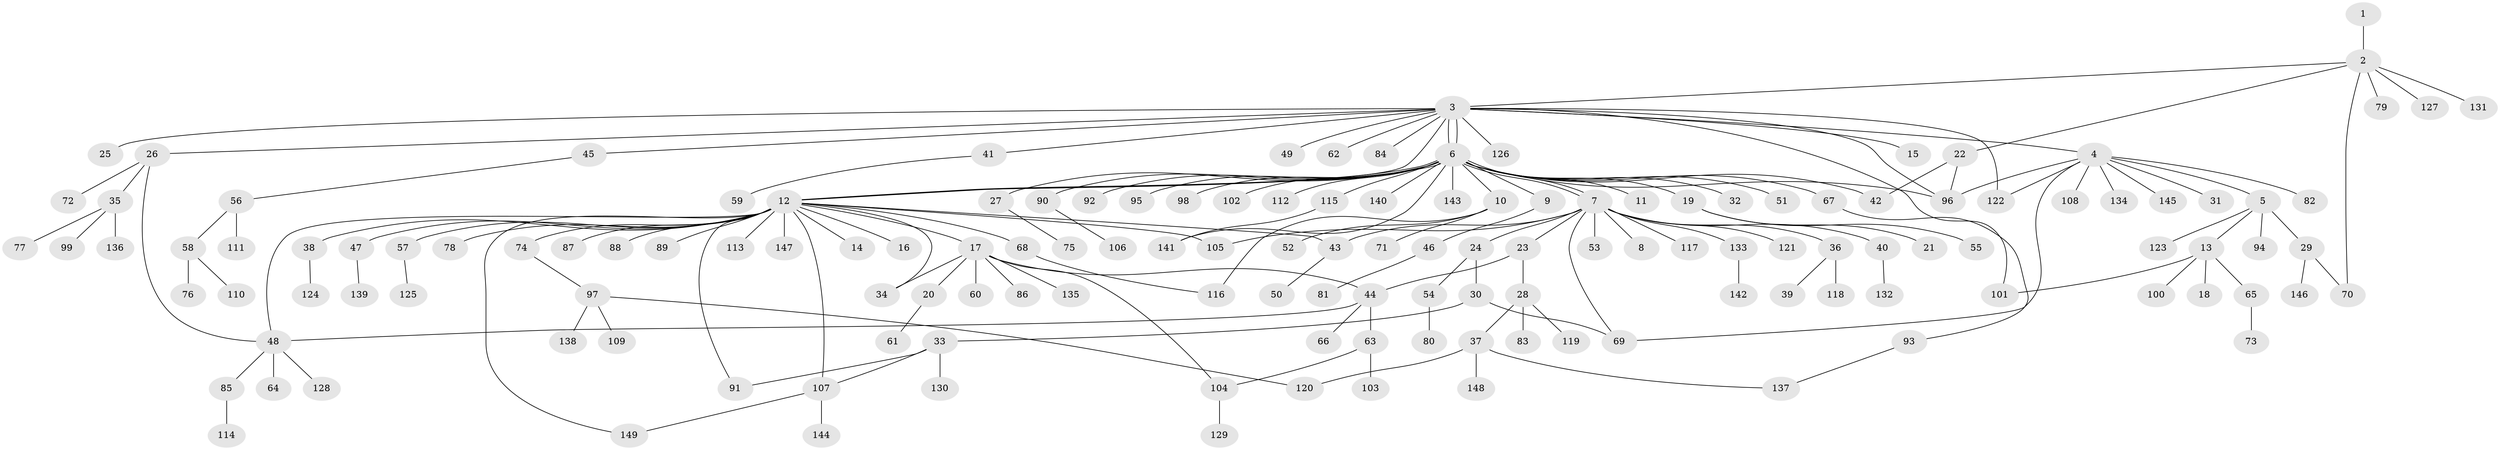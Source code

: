 // Generated by graph-tools (version 1.1) at 2025/25/03/09/25 03:25:53]
// undirected, 149 vertices, 175 edges
graph export_dot {
graph [start="1"]
  node [color=gray90,style=filled];
  1;
  2;
  3;
  4;
  5;
  6;
  7;
  8;
  9;
  10;
  11;
  12;
  13;
  14;
  15;
  16;
  17;
  18;
  19;
  20;
  21;
  22;
  23;
  24;
  25;
  26;
  27;
  28;
  29;
  30;
  31;
  32;
  33;
  34;
  35;
  36;
  37;
  38;
  39;
  40;
  41;
  42;
  43;
  44;
  45;
  46;
  47;
  48;
  49;
  50;
  51;
  52;
  53;
  54;
  55;
  56;
  57;
  58;
  59;
  60;
  61;
  62;
  63;
  64;
  65;
  66;
  67;
  68;
  69;
  70;
  71;
  72;
  73;
  74;
  75;
  76;
  77;
  78;
  79;
  80;
  81;
  82;
  83;
  84;
  85;
  86;
  87;
  88;
  89;
  90;
  91;
  92;
  93;
  94;
  95;
  96;
  97;
  98;
  99;
  100;
  101;
  102;
  103;
  104;
  105;
  106;
  107;
  108;
  109;
  110;
  111;
  112;
  113;
  114;
  115;
  116;
  117;
  118;
  119;
  120;
  121;
  122;
  123;
  124;
  125;
  126;
  127;
  128;
  129;
  130;
  131;
  132;
  133;
  134;
  135;
  136;
  137;
  138;
  139;
  140;
  141;
  142;
  143;
  144;
  145;
  146;
  147;
  148;
  149;
  1 -- 2;
  2 -- 3;
  2 -- 22;
  2 -- 70;
  2 -- 79;
  2 -- 127;
  2 -- 131;
  3 -- 4;
  3 -- 6;
  3 -- 6;
  3 -- 12;
  3 -- 15;
  3 -- 25;
  3 -- 26;
  3 -- 41;
  3 -- 45;
  3 -- 49;
  3 -- 62;
  3 -- 84;
  3 -- 96;
  3 -- 101;
  3 -- 122;
  3 -- 126;
  4 -- 5;
  4 -- 31;
  4 -- 69;
  4 -- 82;
  4 -- 96;
  4 -- 108;
  4 -- 122;
  4 -- 134;
  4 -- 145;
  5 -- 13;
  5 -- 29;
  5 -- 94;
  5 -- 123;
  6 -- 7;
  6 -- 7;
  6 -- 9;
  6 -- 10;
  6 -- 11;
  6 -- 12;
  6 -- 12;
  6 -- 19;
  6 -- 27;
  6 -- 32;
  6 -- 42;
  6 -- 51;
  6 -- 67;
  6 -- 90;
  6 -- 92;
  6 -- 95;
  6 -- 96;
  6 -- 98;
  6 -- 102;
  6 -- 112;
  6 -- 115;
  6 -- 140;
  6 -- 141;
  6 -- 143;
  7 -- 8;
  7 -- 23;
  7 -- 24;
  7 -- 36;
  7 -- 40;
  7 -- 43;
  7 -- 53;
  7 -- 69;
  7 -- 105;
  7 -- 117;
  7 -- 121;
  7 -- 133;
  9 -- 46;
  10 -- 52;
  10 -- 71;
  10 -- 116;
  12 -- 14;
  12 -- 16;
  12 -- 17;
  12 -- 34;
  12 -- 38;
  12 -- 43;
  12 -- 47;
  12 -- 48;
  12 -- 57;
  12 -- 68;
  12 -- 74;
  12 -- 78;
  12 -- 87;
  12 -- 88;
  12 -- 89;
  12 -- 91;
  12 -- 105;
  12 -- 107;
  12 -- 113;
  12 -- 147;
  12 -- 149;
  13 -- 18;
  13 -- 65;
  13 -- 100;
  13 -- 101;
  17 -- 20;
  17 -- 34;
  17 -- 44;
  17 -- 60;
  17 -- 86;
  17 -- 104;
  17 -- 135;
  19 -- 21;
  19 -- 55;
  20 -- 61;
  22 -- 42;
  22 -- 96;
  23 -- 28;
  23 -- 44;
  24 -- 30;
  24 -- 54;
  26 -- 35;
  26 -- 48;
  26 -- 72;
  27 -- 75;
  28 -- 37;
  28 -- 83;
  28 -- 119;
  29 -- 70;
  29 -- 146;
  30 -- 33;
  30 -- 69;
  33 -- 91;
  33 -- 107;
  33 -- 130;
  35 -- 77;
  35 -- 99;
  35 -- 136;
  36 -- 39;
  36 -- 118;
  37 -- 120;
  37 -- 137;
  37 -- 148;
  38 -- 124;
  40 -- 132;
  41 -- 59;
  43 -- 50;
  44 -- 48;
  44 -- 63;
  44 -- 66;
  45 -- 56;
  46 -- 81;
  47 -- 139;
  48 -- 64;
  48 -- 85;
  48 -- 128;
  54 -- 80;
  56 -- 58;
  56 -- 111;
  57 -- 125;
  58 -- 76;
  58 -- 110;
  63 -- 103;
  63 -- 104;
  65 -- 73;
  67 -- 93;
  68 -- 116;
  74 -- 97;
  85 -- 114;
  90 -- 106;
  93 -- 137;
  97 -- 109;
  97 -- 120;
  97 -- 138;
  104 -- 129;
  107 -- 144;
  107 -- 149;
  115 -- 141;
  133 -- 142;
}
